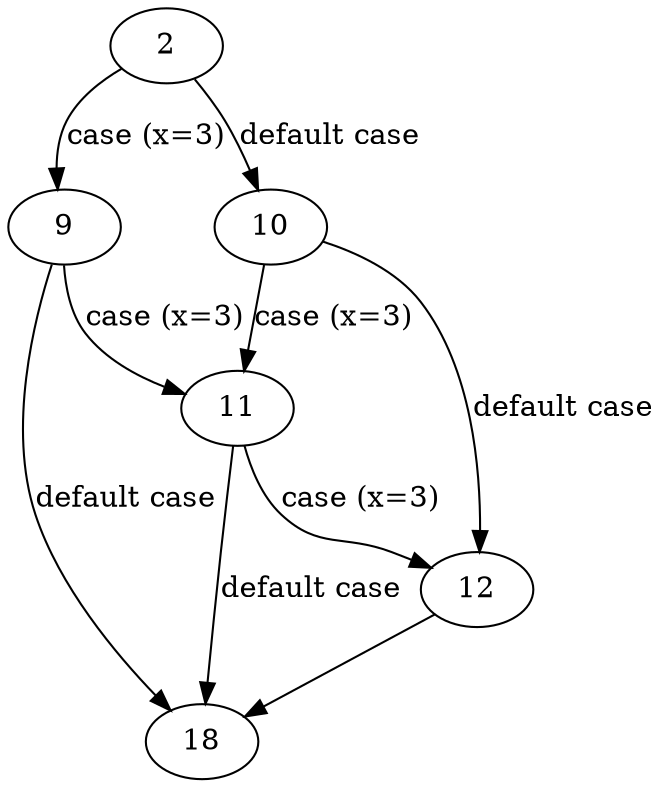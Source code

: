 strict digraph "rev_xstrcoll_df_version" {
	// Node definitions.
	2 [entry=true];
	9;
	10;
	11;
	18;
	12;

	// Edge definitions.
	2 -> 9 [
		cond="case (x=3)"
		label="case (x=3)"
	];
	2 -> 10 [
		cond="default case"
		label="default case"
	];
	9 -> 11 [
		cond="case (x=3)"
		label="case (x=3)"
	];
	9 -> 18 [
		cond="default case"
		label="default case"
	];
	10 -> 11 [
		cond="case (x=3)"
		label="case (x=3)"
	];
	10 -> 12 [
		cond="default case"
		label="default case"
	];
	11 -> 18 [
		cond="default case"
		label="default case"
	];
	11 -> 12 [
		cond="case (x=3)"
		label="case (x=3)"
	];
	12 -> 18;
}